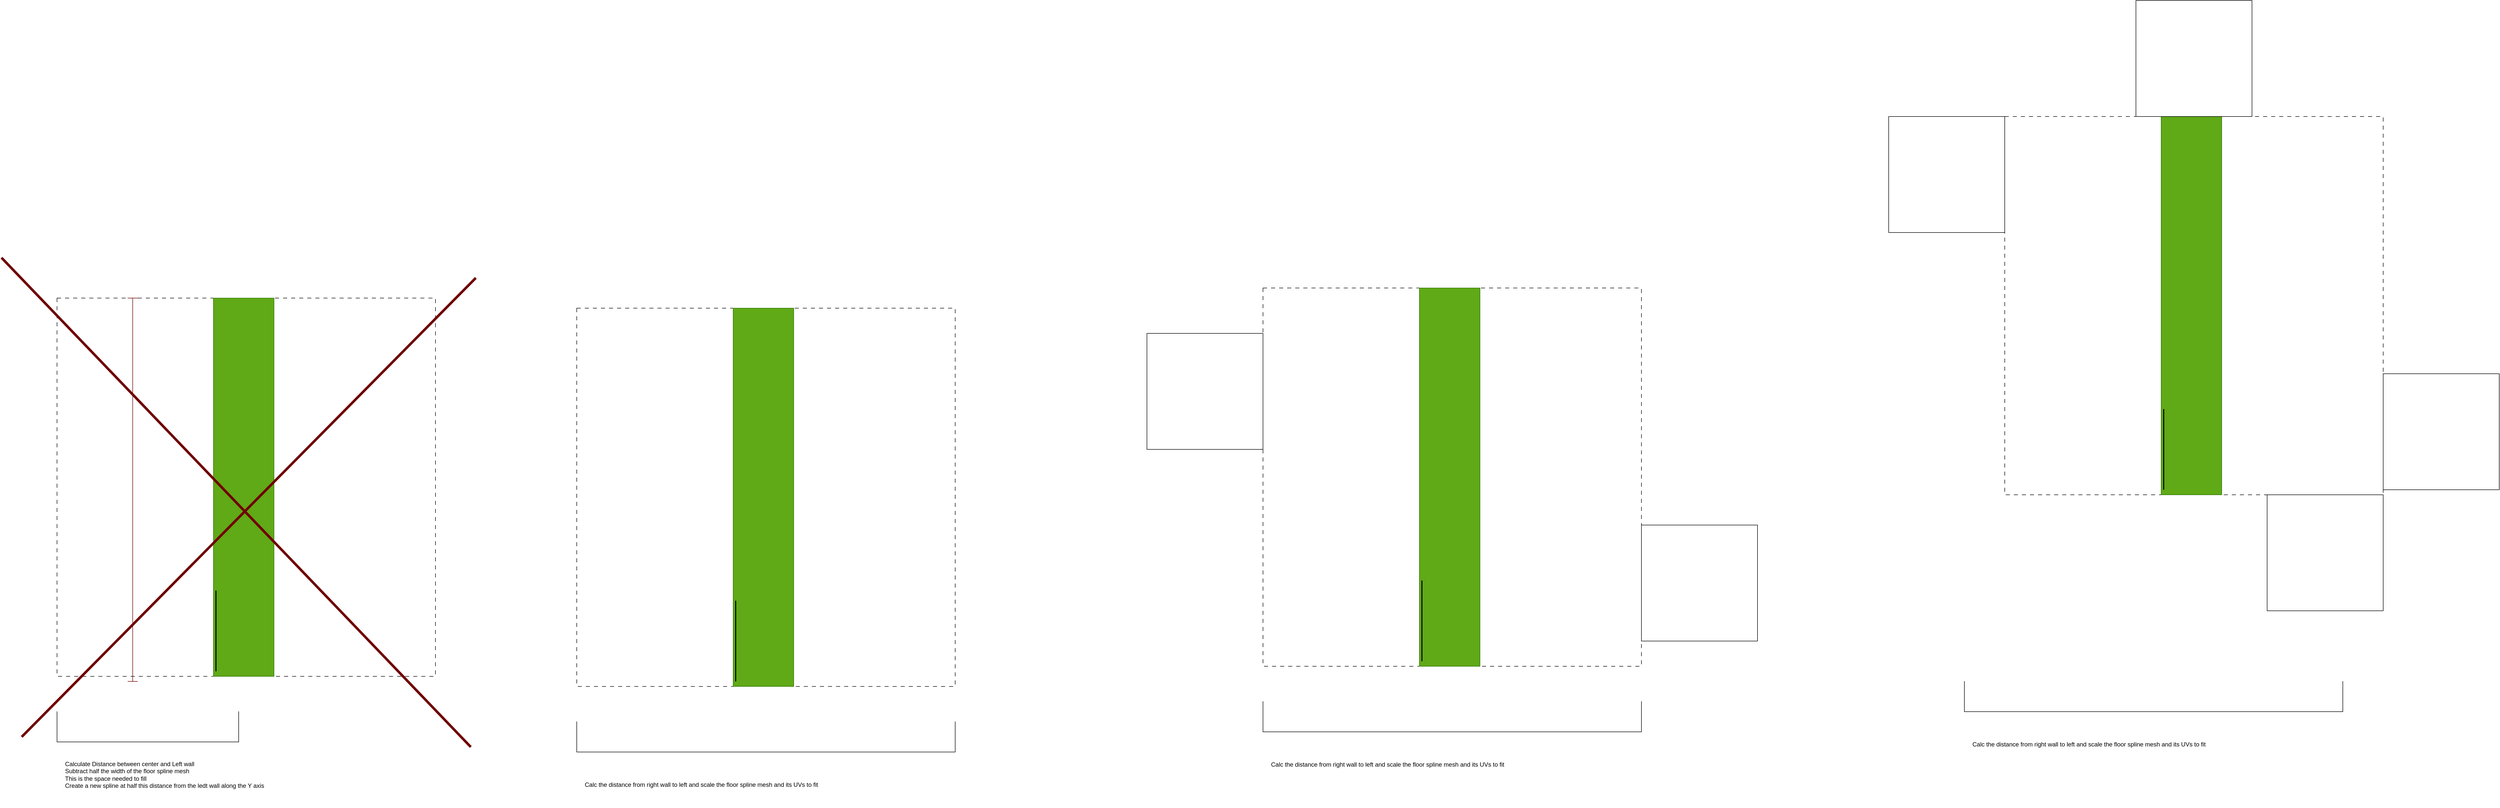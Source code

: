<mxfile version="26.0.16">
  <diagram name="Page-1" id="r2zHQtDlIGpgURy52Ch-">
    <mxGraphModel dx="3119" dy="2569" grid="1" gridSize="10" guides="1" tooltips="1" connect="1" arrows="1" fold="1" page="1" pageScale="1" pageWidth="850" pageHeight="1100" math="0" shadow="0">
      <root>
        <mxCell id="0" />
        <mxCell id="1" parent="0" />
        <mxCell id="FfKgcZVSmkm0cXNTBG7V-1" value="" style="whiteSpace=wrap;html=1;aspect=fixed;dashed=1;dashPattern=8 8;" vertex="1" parent="1">
          <mxGeometry x="40" y="40" width="750" height="750" as="geometry" />
        </mxCell>
        <mxCell id="FfKgcZVSmkm0cXNTBG7V-4" value="" style="rounded=0;whiteSpace=wrap;html=1;fillColor=#60a917;fontColor=#ffffff;strokeColor=#2D7600;" vertex="1" parent="1">
          <mxGeometry x="350" y="40" width="120" height="750" as="geometry" />
        </mxCell>
        <mxCell id="FfKgcZVSmkm0cXNTBG7V-5" value="" style="shape=partialRectangle;whiteSpace=wrap;html=1;bottom=1;right=1;left=1;top=0;fillColor=none;routingCenterX=-0.5;" vertex="1" parent="1">
          <mxGeometry x="40" y="860" width="360" height="60" as="geometry" />
        </mxCell>
        <mxCell id="FfKgcZVSmkm0cXNTBG7V-7" value="&lt;div&gt;Calculate Distance between center and Left wall&lt;/div&gt;&lt;div&gt;Subtract half the width of the floor spline mesh&lt;/div&gt;&lt;div&gt;This is the space needed to fill&lt;/div&gt;&lt;div&gt;Create a new spline at half this distance from the ledt wall along the Y axis&lt;/div&gt;" style="text;strokeColor=none;fillColor=none;align=left;verticalAlign=middle;spacingLeft=4;spacingRight=4;overflow=hidden;points=[[0,0.5],[1,0.5]];portConstraint=eastwest;rotatable=0;whiteSpace=wrap;html=1;" vertex="1" parent="1">
          <mxGeometry x="50" y="940" width="490" height="90" as="geometry" />
        </mxCell>
        <mxCell id="FfKgcZVSmkm0cXNTBG7V-8" value="" style="line;strokeWidth=2;direction=south;html=1;" vertex="1" parent="1">
          <mxGeometry x="350" y="620" width="10" height="160" as="geometry" />
        </mxCell>
        <mxCell id="FfKgcZVSmkm0cXNTBG7V-9" value="" style="shape=crossbar;whiteSpace=wrap;html=1;rounded=1;direction=south;fillColor=#a20025;fontColor=#ffffff;strokeColor=#6F0000;" vertex="1" parent="1">
          <mxGeometry x="180" y="40" width="20" height="760" as="geometry" />
        </mxCell>
        <mxCell id="FfKgcZVSmkm0cXNTBG7V-10" value="" style="whiteSpace=wrap;html=1;aspect=fixed;dashed=1;dashPattern=8 8;" vertex="1" parent="1">
          <mxGeometry x="1070" y="60" width="750" height="750" as="geometry" />
        </mxCell>
        <mxCell id="FfKgcZVSmkm0cXNTBG7V-11" value="" style="rounded=0;whiteSpace=wrap;html=1;fillColor=#60a917;fontColor=#ffffff;strokeColor=#2D7600;" vertex="1" parent="1">
          <mxGeometry x="1380" y="60" width="120" height="750" as="geometry" />
        </mxCell>
        <mxCell id="FfKgcZVSmkm0cXNTBG7V-12" value="" style="shape=partialRectangle;whiteSpace=wrap;html=1;bottom=1;right=1;left=1;top=0;fillColor=none;routingCenterX=-0.5;" vertex="1" parent="1">
          <mxGeometry x="1070" y="880" width="750" height="60" as="geometry" />
        </mxCell>
        <mxCell id="FfKgcZVSmkm0cXNTBG7V-13" value="Calc the distance from right wall to left and scale the floor spline mesh and its UVs to fit" style="text;strokeColor=none;fillColor=none;align=left;verticalAlign=middle;spacingLeft=4;spacingRight=4;overflow=hidden;points=[[0,0.5],[1,0.5]];portConstraint=eastwest;rotatable=0;whiteSpace=wrap;html=1;" vertex="1" parent="1">
          <mxGeometry x="1080" y="960" width="490" height="90" as="geometry" />
        </mxCell>
        <mxCell id="FfKgcZVSmkm0cXNTBG7V-14" value="" style="line;strokeWidth=2;direction=south;html=1;" vertex="1" parent="1">
          <mxGeometry x="1380" y="640" width="10" height="160" as="geometry" />
        </mxCell>
        <mxCell id="FfKgcZVSmkm0cXNTBG7V-16" value="" style="endArrow=none;html=1;rounded=0;fillColor=#a20025;strokeColor=#6F0000;strokeWidth=5;" edge="1" parent="1">
          <mxGeometry width="50" height="50" relative="1" as="geometry">
            <mxPoint x="860" y="930" as="sourcePoint" />
            <mxPoint x="-70" y="-40" as="targetPoint" />
          </mxGeometry>
        </mxCell>
        <mxCell id="FfKgcZVSmkm0cXNTBG7V-17" value="" style="endArrow=none;html=1;rounded=0;fillColor=#a20025;strokeColor=#6F0000;strokeWidth=5;" edge="1" parent="1">
          <mxGeometry width="50" height="50" relative="1" as="geometry">
            <mxPoint x="870" as="sourcePoint" />
            <mxPoint x="-30" y="910" as="targetPoint" />
          </mxGeometry>
        </mxCell>
        <mxCell id="FfKgcZVSmkm0cXNTBG7V-18" value="" style="whiteSpace=wrap;html=1;aspect=fixed;dashed=1;dashPattern=8 8;" vertex="1" parent="1">
          <mxGeometry x="2430" y="20" width="750" height="750" as="geometry" />
        </mxCell>
        <mxCell id="FfKgcZVSmkm0cXNTBG7V-19" value="" style="rounded=0;whiteSpace=wrap;html=1;fillColor=#60a917;fontColor=#ffffff;strokeColor=#2D7600;" vertex="1" parent="1">
          <mxGeometry x="2740" y="20" width="120" height="750" as="geometry" />
        </mxCell>
        <mxCell id="FfKgcZVSmkm0cXNTBG7V-20" value="" style="shape=partialRectangle;whiteSpace=wrap;html=1;bottom=1;right=1;left=1;top=0;fillColor=none;routingCenterX=-0.5;" vertex="1" parent="1">
          <mxGeometry x="2430" y="840" width="750" height="60" as="geometry" />
        </mxCell>
        <mxCell id="FfKgcZVSmkm0cXNTBG7V-21" value="Calc the distance from right wall to left and scale the floor spline mesh and its UVs to fit" style="text;strokeColor=none;fillColor=none;align=left;verticalAlign=middle;spacingLeft=4;spacingRight=4;overflow=hidden;points=[[0,0.5],[1,0.5]];portConstraint=eastwest;rotatable=0;whiteSpace=wrap;html=1;" vertex="1" parent="1">
          <mxGeometry x="2440" y="920" width="490" height="90" as="geometry" />
        </mxCell>
        <mxCell id="FfKgcZVSmkm0cXNTBG7V-22" value="" style="line;strokeWidth=2;direction=south;html=1;" vertex="1" parent="1">
          <mxGeometry x="2740" y="600" width="10" height="160" as="geometry" />
        </mxCell>
        <mxCell id="FfKgcZVSmkm0cXNTBG7V-23" value="" style="whiteSpace=wrap;html=1;aspect=fixed;" vertex="1" parent="1">
          <mxGeometry x="2200" y="110" width="230" height="230" as="geometry" />
        </mxCell>
        <mxCell id="FfKgcZVSmkm0cXNTBG7V-24" value="" style="whiteSpace=wrap;html=1;aspect=fixed;" vertex="1" parent="1">
          <mxGeometry x="3180" y="490" width="230" height="230" as="geometry" />
        </mxCell>
        <mxCell id="FfKgcZVSmkm0cXNTBG7V-25" value="" style="whiteSpace=wrap;html=1;aspect=fixed;dashed=1;dashPattern=8 8;" vertex="1" parent="1">
          <mxGeometry x="3900" y="-320" width="750" height="750" as="geometry" />
        </mxCell>
        <mxCell id="FfKgcZVSmkm0cXNTBG7V-26" value="" style="rounded=0;whiteSpace=wrap;html=1;fillColor=#60a917;fontColor=#ffffff;strokeColor=#2D7600;" vertex="1" parent="1">
          <mxGeometry x="4210" y="-320" width="120" height="750" as="geometry" />
        </mxCell>
        <mxCell id="FfKgcZVSmkm0cXNTBG7V-27" value="" style="shape=partialRectangle;whiteSpace=wrap;html=1;bottom=1;right=1;left=1;top=0;fillColor=none;routingCenterX=-0.5;" vertex="1" parent="1">
          <mxGeometry x="3820" y="800" width="750" height="60" as="geometry" />
        </mxCell>
        <mxCell id="FfKgcZVSmkm0cXNTBG7V-28" value="Calc the distance from right wall to left and scale the floor spline mesh and its UVs to fit" style="text;strokeColor=none;fillColor=none;align=left;verticalAlign=middle;spacingLeft=4;spacingRight=4;overflow=hidden;points=[[0,0.5],[1,0.5]];portConstraint=eastwest;rotatable=0;whiteSpace=wrap;html=1;" vertex="1" parent="1">
          <mxGeometry x="3830" y="880" width="490" height="90" as="geometry" />
        </mxCell>
        <mxCell id="FfKgcZVSmkm0cXNTBG7V-29" value="" style="line;strokeWidth=2;direction=south;html=1;" vertex="1" parent="1">
          <mxGeometry x="4210" y="260" width="10" height="160" as="geometry" />
        </mxCell>
        <mxCell id="FfKgcZVSmkm0cXNTBG7V-30" value="" style="whiteSpace=wrap;html=1;aspect=fixed;" vertex="1" parent="1">
          <mxGeometry x="3670" y="-320" width="230" height="230" as="geometry" />
        </mxCell>
        <mxCell id="FfKgcZVSmkm0cXNTBG7V-31" value="" style="whiteSpace=wrap;html=1;aspect=fixed;" vertex="1" parent="1">
          <mxGeometry x="4650" y="190" width="230" height="230" as="geometry" />
        </mxCell>
        <mxCell id="FfKgcZVSmkm0cXNTBG7V-32" value="" style="whiteSpace=wrap;html=1;aspect=fixed;" vertex="1" parent="1">
          <mxGeometry x="4160" y="-550" width="230" height="230" as="geometry" />
        </mxCell>
        <mxCell id="FfKgcZVSmkm0cXNTBG7V-33" value="" style="whiteSpace=wrap;html=1;aspect=fixed;" vertex="1" parent="1">
          <mxGeometry x="4420" y="430" width="230" height="230" as="geometry" />
        </mxCell>
      </root>
    </mxGraphModel>
  </diagram>
</mxfile>
